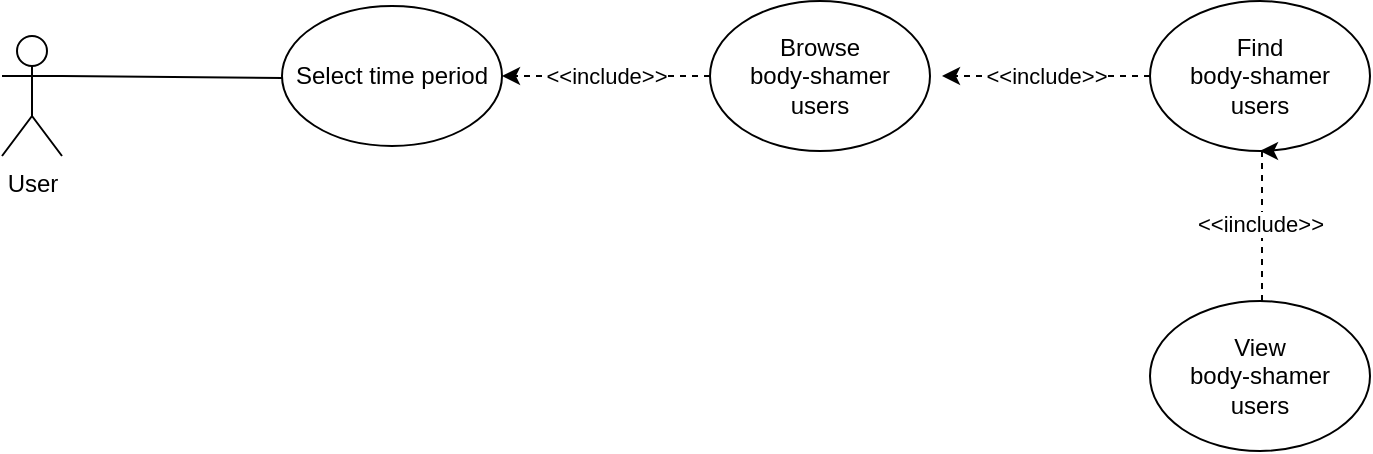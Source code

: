 <mxfile version="20.2.0" type="device"><diagram id="r4DZV7v706xmJnF_GRNQ" name="Page-1"><mxGraphModel dx="1422" dy="762" grid="0" gridSize="10" guides="1" tooltips="1" connect="1" arrows="1" fold="1" page="1" pageScale="1" pageWidth="827" pageHeight="1169" math="0" shadow="0"><root><mxCell id="0"/><mxCell id="1" parent="0"/><mxCell id="U_xaT4e7Zl1gVl-T1ooU-1" value="User" style="shape=umlActor;verticalLabelPosition=bottom;verticalAlign=top;html=1;outlineConnect=0;" parent="1" vertex="1"><mxGeometry x="60" y="200" width="30" height="60" as="geometry"/></mxCell><mxCell id="U_xaT4e7Zl1gVl-T1ooU-2" value="" style="endArrow=none;html=1;rounded=0;entryX=0;entryY=0.5;entryDx=0;entryDy=0;exitX=1;exitY=0.333;exitDx=0;exitDy=0;exitPerimeter=0;" parent="1" edge="1"><mxGeometry width="50" height="50" relative="1" as="geometry"><mxPoint x="90" y="220" as="sourcePoint"/><mxPoint x="200" y="221" as="targetPoint"/></mxGeometry></mxCell><mxCell id="U_xaT4e7Zl1gVl-T1ooU-3" value="Select time period" style="ellipse;whiteSpace=wrap;html=1;" parent="1" vertex="1"><mxGeometry x="200" y="185" width="110" height="70" as="geometry"/></mxCell><mxCell id="U_xaT4e7Zl1gVl-T1ooU-5" value="&amp;lt;&amp;lt;include&amp;gt;&amp;gt;" style="edgeStyle=orthogonalEdgeStyle;rounded=0;orthogonalLoop=1;jettySize=auto;html=1;dashed=1;" parent="1" source="U_xaT4e7Zl1gVl-T1ooU-4" target="U_xaT4e7Zl1gVl-T1ooU-3" edge="1"><mxGeometry relative="1" as="geometry"><Array as="points"><mxPoint x="390" y="220"/><mxPoint x="390" y="220"/></Array></mxGeometry></mxCell><mxCell id="U_xaT4e7Zl1gVl-T1ooU-4" value="Browse&lt;br&gt;body-shamer&lt;br&gt;users" style="ellipse;whiteSpace=wrap;html=1;" parent="1" vertex="1"><mxGeometry x="414" y="182.5" width="110" height="75" as="geometry"/></mxCell><mxCell id="U_xaT4e7Zl1gVl-T1ooU-10" value="Find &lt;br&gt;body-shamer&lt;br&gt;users" style="ellipse;whiteSpace=wrap;html=1;" parent="1" vertex="1"><mxGeometry x="634" y="182.5" width="110" height="75" as="geometry"/></mxCell><mxCell id="U_xaT4e7Zl1gVl-T1ooU-11" value="&amp;lt;&amp;lt;include&amp;gt;&amp;gt;" style="edgeStyle=orthogonalEdgeStyle;rounded=0;orthogonalLoop=1;jettySize=auto;html=1;dashed=1;" parent="1" source="U_xaT4e7Zl1gVl-T1ooU-10" edge="1"><mxGeometry relative="1" as="geometry"><mxPoint x="530" y="220" as="targetPoint"/><Array as="points"><mxPoint x="610" y="220"/><mxPoint x="610" y="220"/></Array></mxGeometry></mxCell><mxCell id="U_xaT4e7Zl1gVl-T1ooU-12" value="View&lt;br&gt;body-shamer&lt;br&gt;users" style="ellipse;whiteSpace=wrap;html=1;" parent="1" vertex="1"><mxGeometry x="634" y="332.5" width="110" height="75" as="geometry"/></mxCell><mxCell id="U_xaT4e7Zl1gVl-T1ooU-13" style="edgeStyle=orthogonalEdgeStyle;rounded=0;orthogonalLoop=1;jettySize=auto;html=1;entryX=0.5;entryY=1;entryDx=0;entryDy=0;dashed=1;" parent="1" source="U_xaT4e7Zl1gVl-T1ooU-12" target="U_xaT4e7Zl1gVl-T1ooU-10" edge="1"><mxGeometry relative="1" as="geometry"><mxPoint x="695" y="275" as="targetPoint"/><Array as="points"><mxPoint x="690" y="295"/><mxPoint x="690" y="295"/></Array></mxGeometry></mxCell><mxCell id="U_xaT4e7Zl1gVl-T1ooU-14" value="&amp;lt;&amp;lt;iinclude&amp;gt;&amp;gt;" style="edgeLabel;html=1;align=center;verticalAlign=middle;resizable=0;points=[];" parent="U_xaT4e7Zl1gVl-T1ooU-13" vertex="1" connectable="0"><mxGeometry x="0.027" y="1" relative="1" as="geometry"><mxPoint as="offset"/></mxGeometry></mxCell></root></mxGraphModel></diagram></mxfile>
